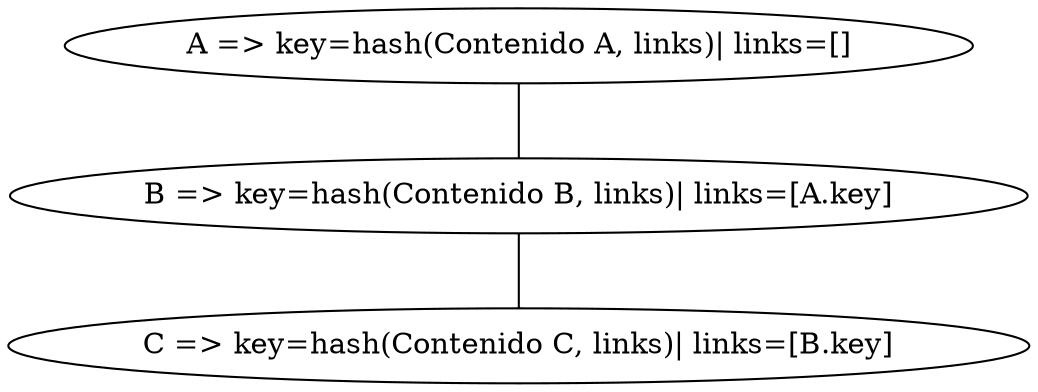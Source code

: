 graph Swarm {
	A
	A--B
	B--C
	A[label="A => key=hash(Contenido A, links)| links=[]"]
	B[label="B => key=hash(Contenido B, links)| links=[A.key]"]
	C[label="C => key=hash(Contenido C, links)| links=[B.key]"]
}